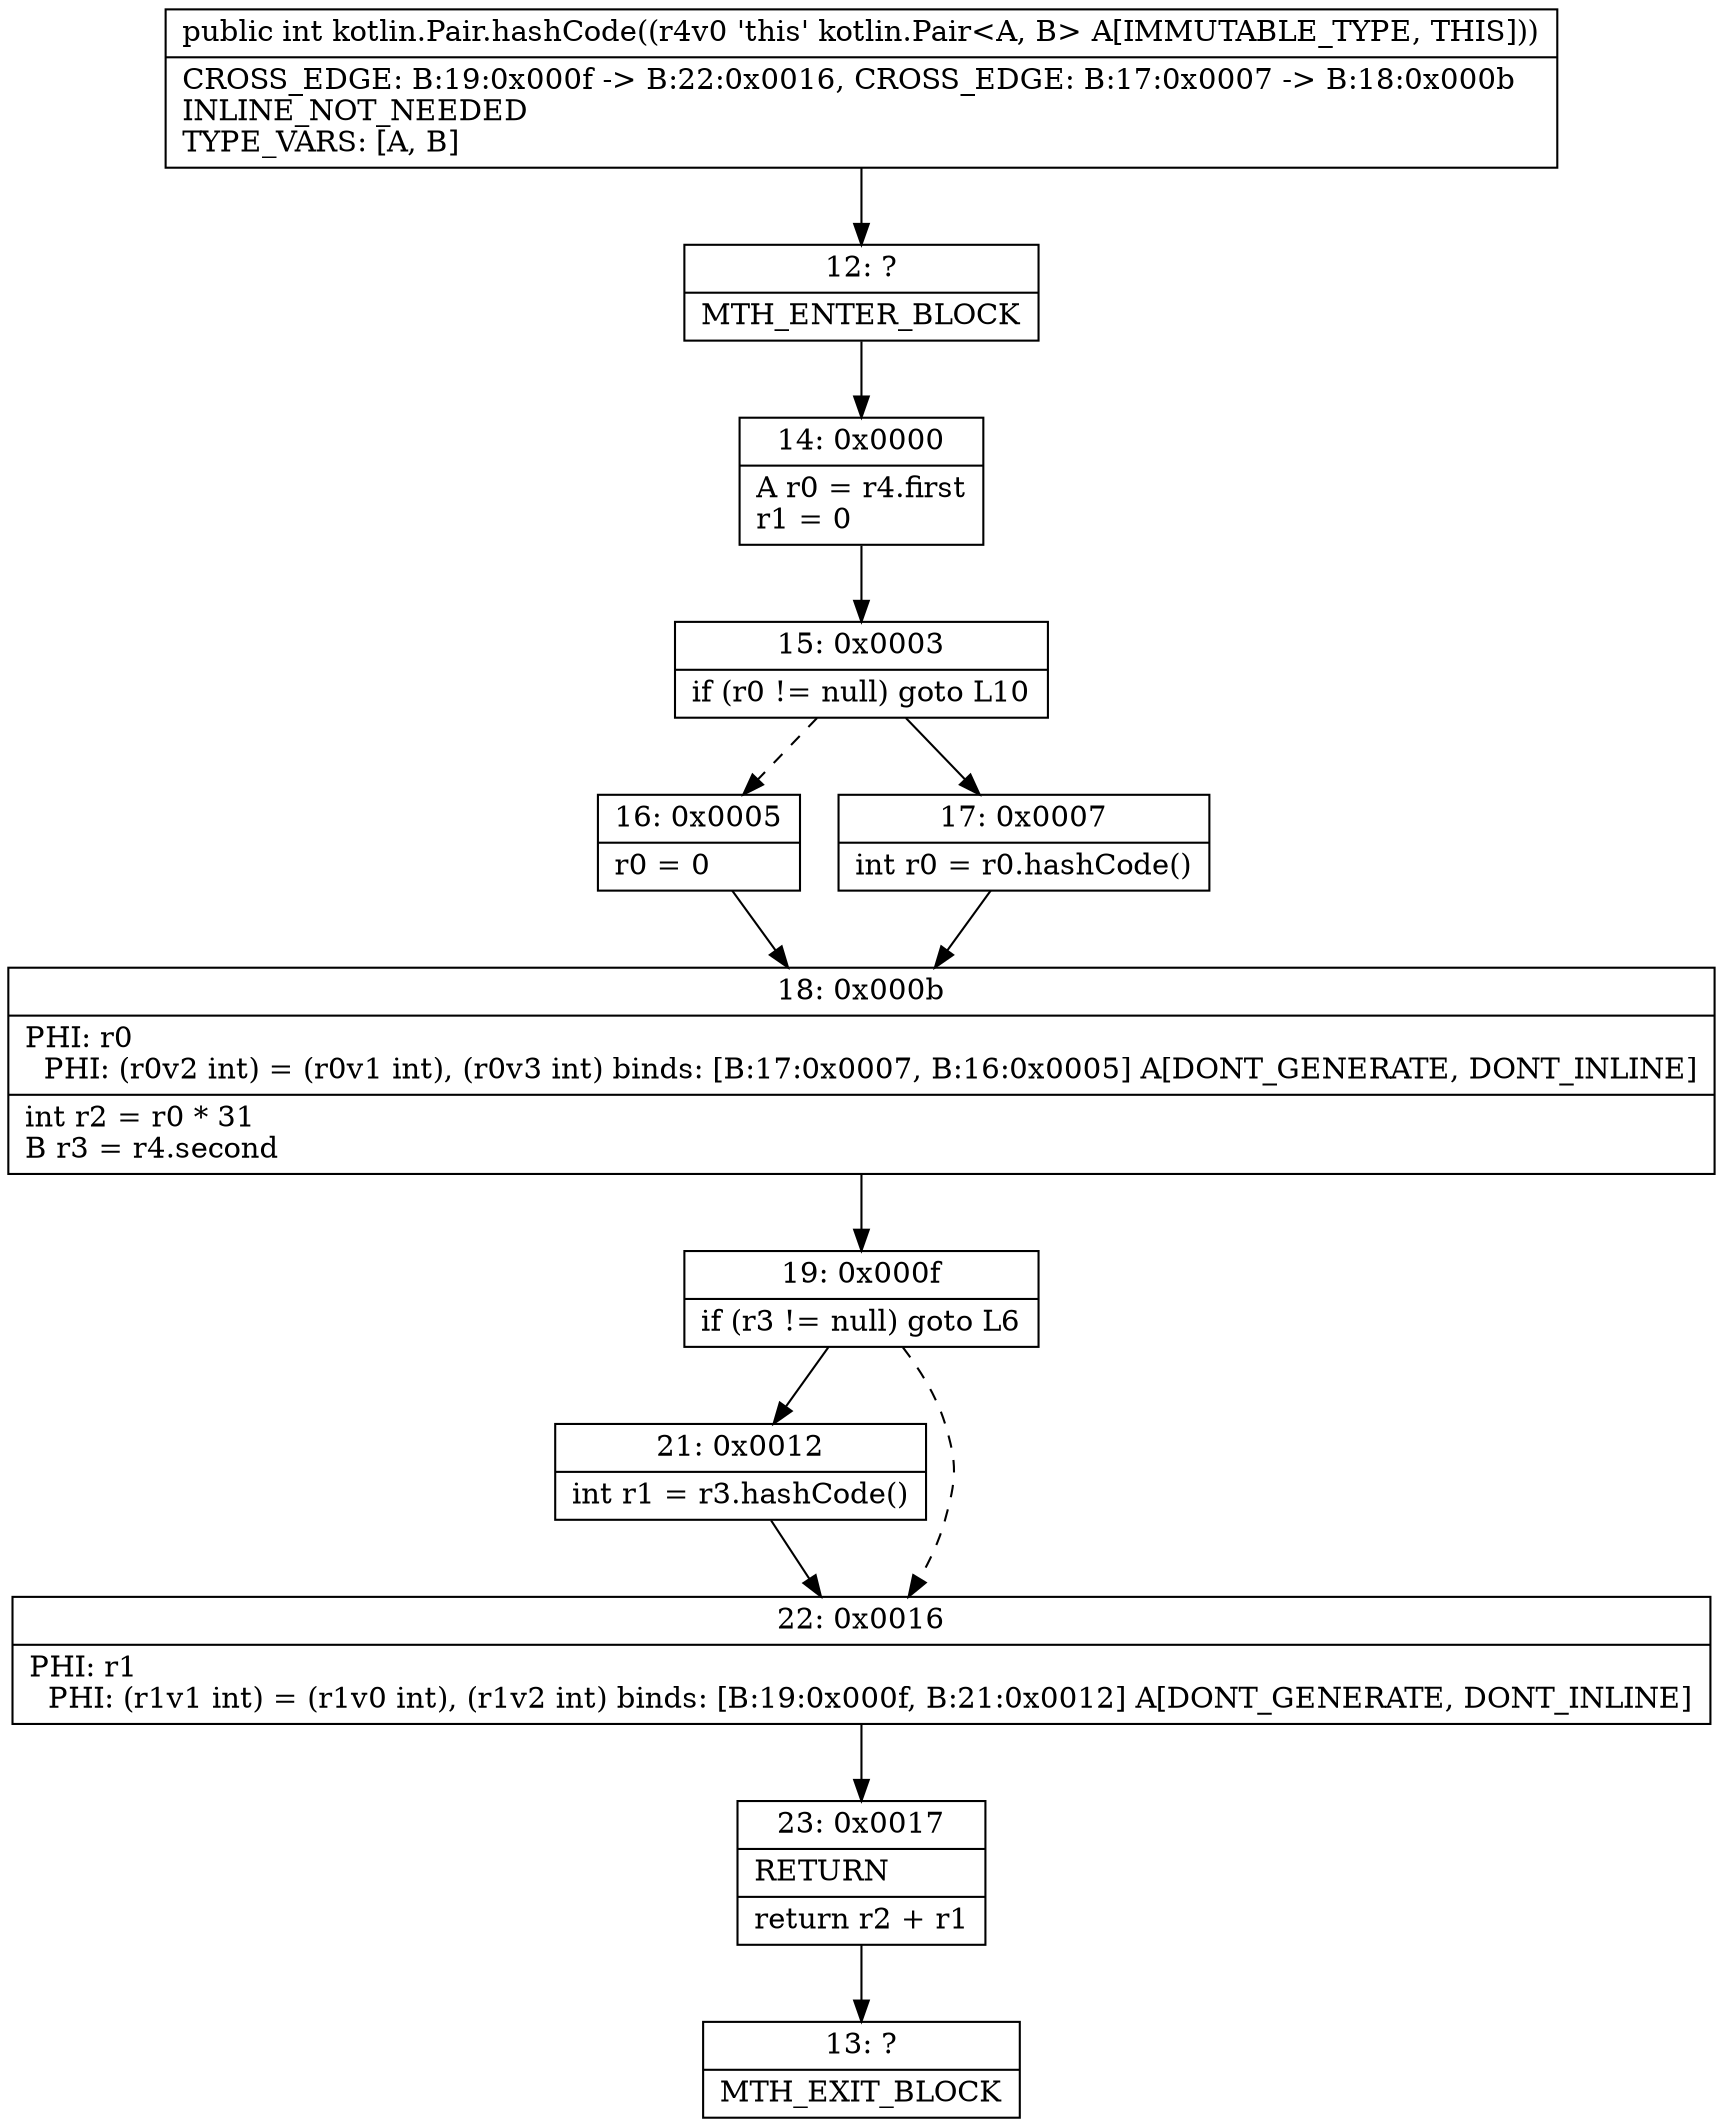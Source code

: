 digraph "CFG forkotlin.Pair.hashCode()I" {
Node_12 [shape=record,label="{12\:\ ?|MTH_ENTER_BLOCK\l}"];
Node_14 [shape=record,label="{14\:\ 0x0000|A r0 = r4.first\lr1 = 0\l}"];
Node_15 [shape=record,label="{15\:\ 0x0003|if (r0 != null) goto L10\l}"];
Node_16 [shape=record,label="{16\:\ 0x0005|r0 = 0\l}"];
Node_18 [shape=record,label="{18\:\ 0x000b|PHI: r0 \l  PHI: (r0v2 int) = (r0v1 int), (r0v3 int) binds: [B:17:0x0007, B:16:0x0005] A[DONT_GENERATE, DONT_INLINE]\l|int r2 = r0 * 31\lB r3 = r4.second\l}"];
Node_19 [shape=record,label="{19\:\ 0x000f|if (r3 != null) goto L6\l}"];
Node_21 [shape=record,label="{21\:\ 0x0012|int r1 = r3.hashCode()\l}"];
Node_22 [shape=record,label="{22\:\ 0x0016|PHI: r1 \l  PHI: (r1v1 int) = (r1v0 int), (r1v2 int) binds: [B:19:0x000f, B:21:0x0012] A[DONT_GENERATE, DONT_INLINE]\l}"];
Node_23 [shape=record,label="{23\:\ 0x0017|RETURN\l|return r2 + r1\l}"];
Node_13 [shape=record,label="{13\:\ ?|MTH_EXIT_BLOCK\l}"];
Node_17 [shape=record,label="{17\:\ 0x0007|int r0 = r0.hashCode()\l}"];
MethodNode[shape=record,label="{public int kotlin.Pair.hashCode((r4v0 'this' kotlin.Pair\<A, B\> A[IMMUTABLE_TYPE, THIS]))  | CROSS_EDGE: B:19:0x000f \-\> B:22:0x0016, CROSS_EDGE: B:17:0x0007 \-\> B:18:0x000b\lINLINE_NOT_NEEDED\lTYPE_VARS: [A, B]\l}"];
MethodNode -> Node_12;Node_12 -> Node_14;
Node_14 -> Node_15;
Node_15 -> Node_16[style=dashed];
Node_15 -> Node_17;
Node_16 -> Node_18;
Node_18 -> Node_19;
Node_19 -> Node_21;
Node_19 -> Node_22[style=dashed];
Node_21 -> Node_22;
Node_22 -> Node_23;
Node_23 -> Node_13;
Node_17 -> Node_18;
}

